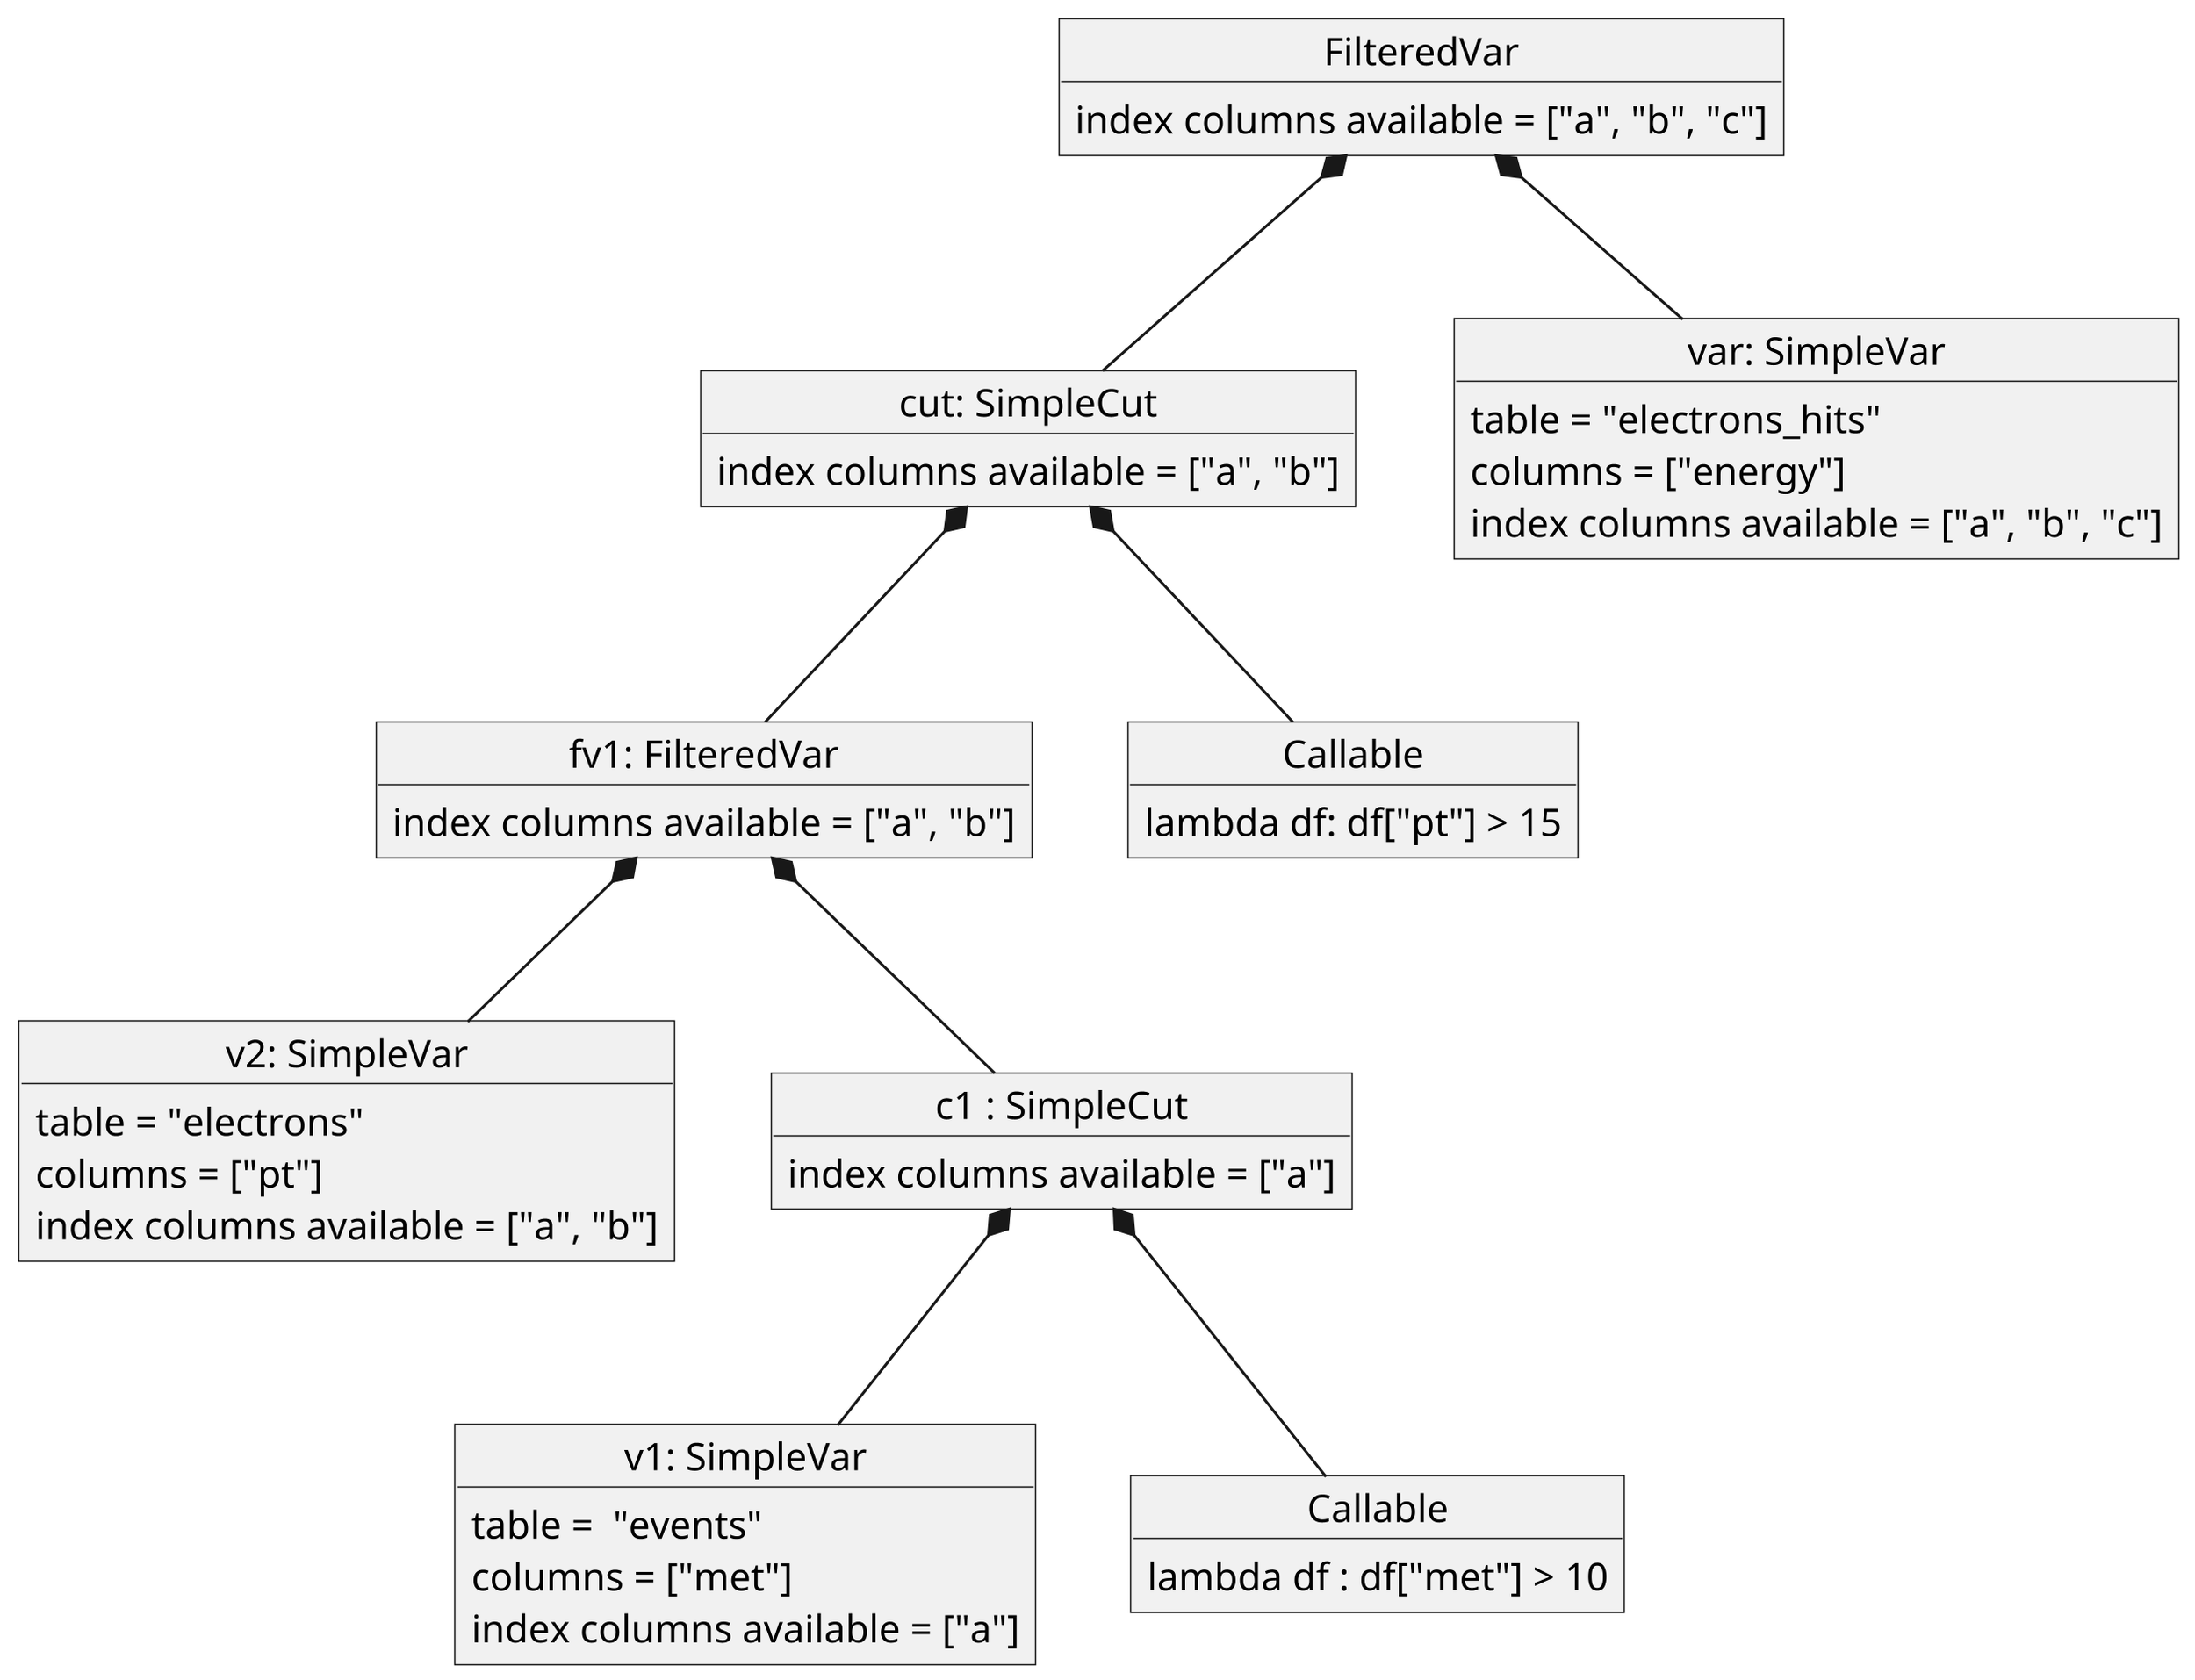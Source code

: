 @startuml
skinparam dpi 300

object "v2: SimpleVar" as var {
  table = "electrons"
  columns = ["pt"]
  index columns available = ["a", "b"]
}

object "c1 : SimpleCut" as cut {
  index columns available = ["a"]
}

object "v1: SimpleVar" as met {
  table =  "events"
  columns = ["met"]
  index columns available = ["a"]
}

object "fv1: FilteredVar" as fv1 {
  index columns available = ["a", "b"]
}

object "Callable" as pred {
 lambda df : df["met"] > 10
}

object "FilteredVar" as fv2 {
  index columns available = ["a", "b", "c"]
}

object "cut: SimpleCut" as cut2 {
  index columns available = ["a", "b"]
}

object "var: SimpleVar" as hits {
  table = "electrons_hits"
  columns = ["energy"]
  index columns available = ["a", "b", "c"]
}

object "Callable" as pred2 {
  lambda df: df["pt"] > 15
}

cut *-- met
cut *-- pred
fv1 *-- var
fv1 *-- cut

fv2 *-- hits
fv2 *-- cut2

cut2 *-- fv1
cut2 *-- pred2

@enduml
